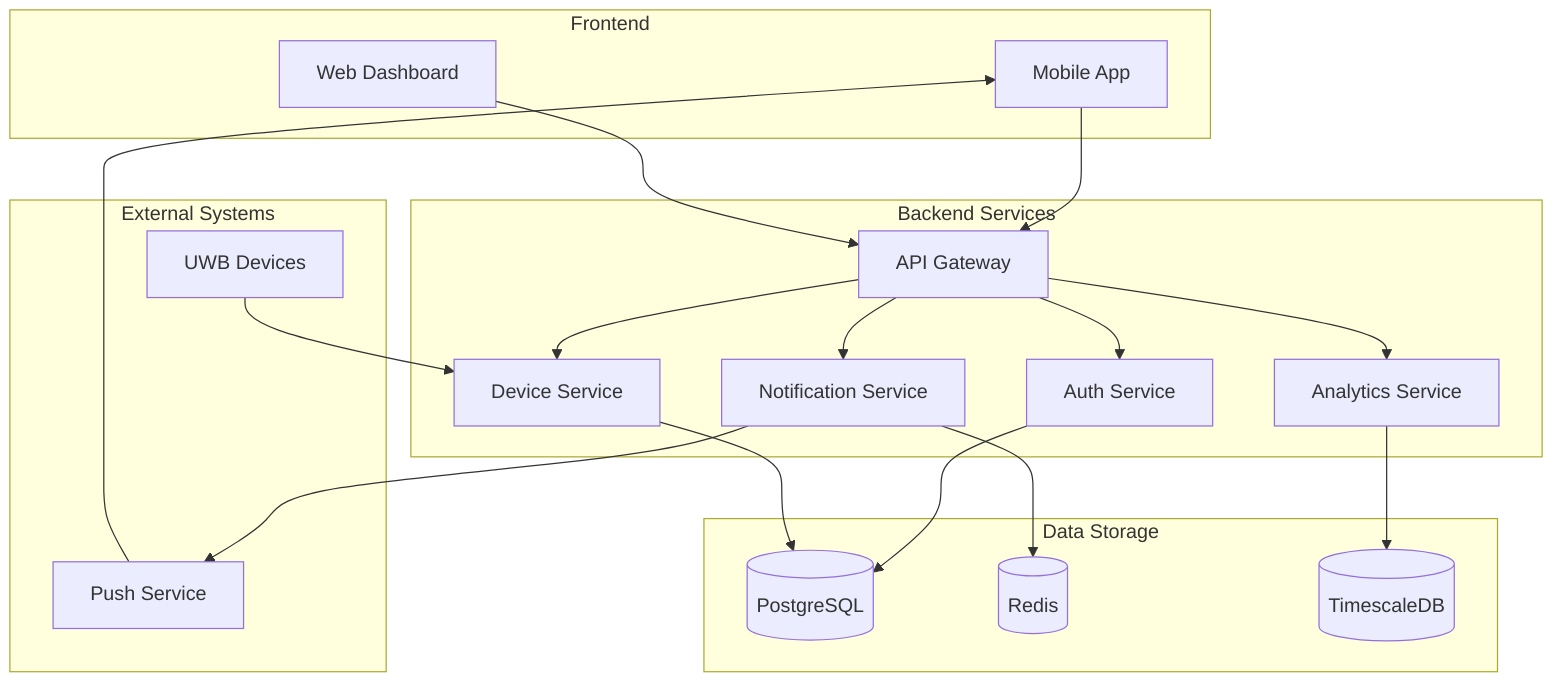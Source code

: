 graph TB
    subgraph "Frontend"
        MA[Mobile App]
        WD[Web Dashboard]
    end
    
    subgraph "Backend Services"
        AG[API Gateway]
        AS[Auth Service]
        DS[Device Service]
        NS[Notification Service]
        ALS[Analytics Service]
    end
    
    subgraph "Data Storage"
        PG[(PostgreSQL)]
        RD[(Redis)]
        TS[(TimescaleDB)]
    end
    
    subgraph "External Systems"
        UWB[UWB Devices]
        PS[Push Service]
    end
    
    MA --> AG
    WD --> AG
    AG --> AS
    AG --> DS
    AG --> NS
    AG --> ALS
    
    AS --> PG
    DS --> PG
    NS --> RD
    ALS --> TS
    
    UWB --> DS
    NS --> PS
    PS --> MA